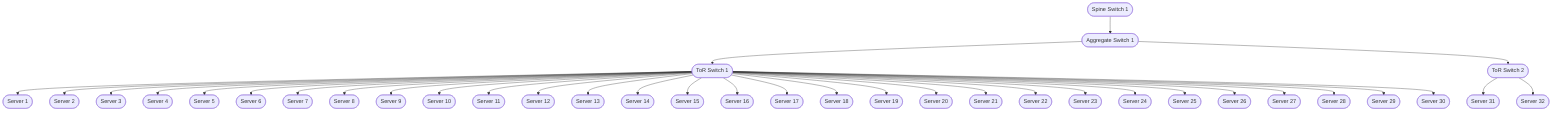 graph TD
  A0([ToR Switch 1])
  A0 --> S1([Server 1])
  A0 --> S2([Server 2])
  A0 --> S3([Server 3])
  A0 --> S4([Server 4])
  A0 --> S5([Server 5])
  A0 --> S6([Server 6])
  A0 --> S7([Server 7])
  A0 --> S8([Server 8])
  A0 --> S9([Server 9])
  A0 --> S10([Server 10])
  A0 --> S11([Server 11])
  A0 --> S12([Server 12])
  A0 --> S13([Server 13])
  A0 --> S14([Server 14])
  A0 --> S15([Server 15])
  A0 --> S16([Server 16])
  A0 --> S17([Server 17])
  A0 --> S18([Server 18])
  A0 --> S19([Server 19])
  A0 --> S20([Server 20])
  A0 --> S21([Server 21])
  A0 --> S22([Server 22])
  A0 --> S23([Server 23])
  A0 --> S24([Server 24])
  A0 --> S25([Server 25])
  A0 --> S26([Server 26])
  A0 --> S27([Server 27])
  A0 --> S28([Server 28])
  A0 --> S29([Server 29])
  A0 --> S30([Server 30])
  A1([ToR Switch 2])
  A1 --> S31([Server 31])
  A1 --> S32([Server 32])
  B0([Aggregate Switch 1])
  B0 --> A0
  B0 --> A1
  C0([Spine Switch 1])
  C0 --> B0